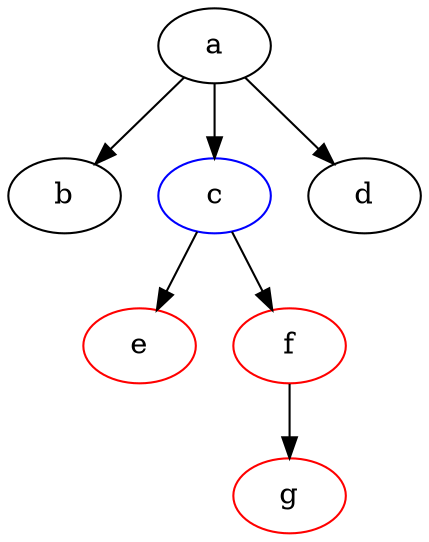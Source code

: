 digraph {
    rankdir=TB;

    a -> b;
    a -> c;
    a -> d;
    c -> e;
    c -> f;
    f -> g;

    c [color=blue]
    e, f, g [color=red]
}
